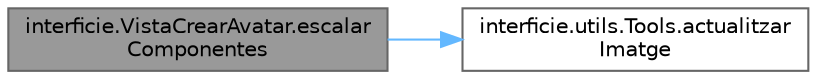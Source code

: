 digraph "interficie.VistaCrearAvatar.escalarComponentes"
{
 // INTERACTIVE_SVG=YES
 // LATEX_PDF_SIZE
  bgcolor="transparent";
  edge [fontname=Helvetica,fontsize=10,labelfontname=Helvetica,labelfontsize=10];
  node [fontname=Helvetica,fontsize=10,shape=box,height=0.2,width=0.4];
  rankdir="LR";
  Node1 [id="Node000001",label="interficie.VistaCrearAvatar.escalar\lComponentes",height=0.2,width=0.4,color="gray40", fillcolor="grey60", style="filled", fontcolor="black",tooltip="Escala i posiciona els components segons la mida actual."];
  Node1 -> Node2 [id="edge1_Node000001_Node000002",color="steelblue1",style="solid",tooltip=" "];
  Node2 [id="Node000002",label="interficie.utils.Tools.actualitzar\lImatge",height=0.2,width=0.4,color="grey40", fillcolor="white", style="filled",URL="$classinterficie_1_1utils_1_1_tools.html#aad14ef36a2a433a18d49c46a83531892",tooltip="Actualitza la imatge d'un JLabel redimensionant-la per adaptar-se a les mides màximes indicades mante..."];
}
